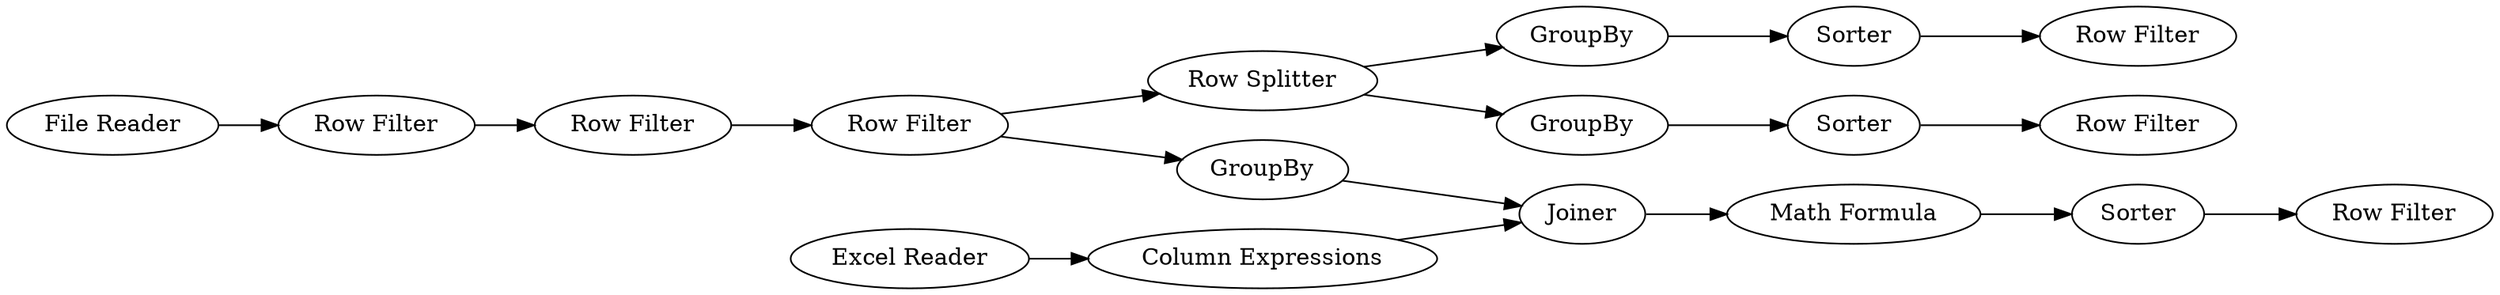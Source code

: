 digraph {
	"2168525197049203866_2" [label="File Reader"]
	"2168525197049203866_11" [label="Row Filter"]
	"2168525197049203866_14" [label=GroupBy]
	"2168525197049203866_12" [label="Row Filter"]
	"2168525197049203866_7" [label=GroupBy]
	"2168525197049203866_1" [label="Excel Reader"]
	"2168525197049203866_9" [label=Sorter]
	"2168525197049203866_17" [label=Sorter]
	"2168525197049203866_15" [label=Joiner]
	"2168525197049203866_6" [label="Row Splitter"]
	"2168525197049203866_16" [label="Math Formula"]
	"2168525197049203866_13" [label="Row Filter"]
	"2168525197049203866_18" [label="Row Filter"]
	"2168525197049203866_3" [label="Column Expressions"]
	"2168525197049203866_10" [label=Sorter]
	"2168525197049203866_5" [label=GroupBy]
	"2168525197049203866_19" [label="Row Filter"]
	"2168525197049203866_8" [label="Row Filter"]
	"2168525197049203866_10" -> "2168525197049203866_12"
	"2168525197049203866_6" -> "2168525197049203866_5"
	"2168525197049203866_19" -> "2168525197049203866_14"
	"2168525197049203866_17" -> "2168525197049203866_18"
	"2168525197049203866_19" -> "2168525197049203866_6"
	"2168525197049203866_8" -> "2168525197049203866_13"
	"2168525197049203866_5" -> "2168525197049203866_9"
	"2168525197049203866_6" -> "2168525197049203866_7"
	"2168525197049203866_9" -> "2168525197049203866_11"
	"2168525197049203866_16" -> "2168525197049203866_17"
	"2168525197049203866_15" -> "2168525197049203866_16"
	"2168525197049203866_2" -> "2168525197049203866_8"
	"2168525197049203866_13" -> "2168525197049203866_19"
	"2168525197049203866_14" -> "2168525197049203866_15"
	"2168525197049203866_7" -> "2168525197049203866_10"
	"2168525197049203866_1" -> "2168525197049203866_3"
	"2168525197049203866_3" -> "2168525197049203866_15"
	rankdir=LR
}
